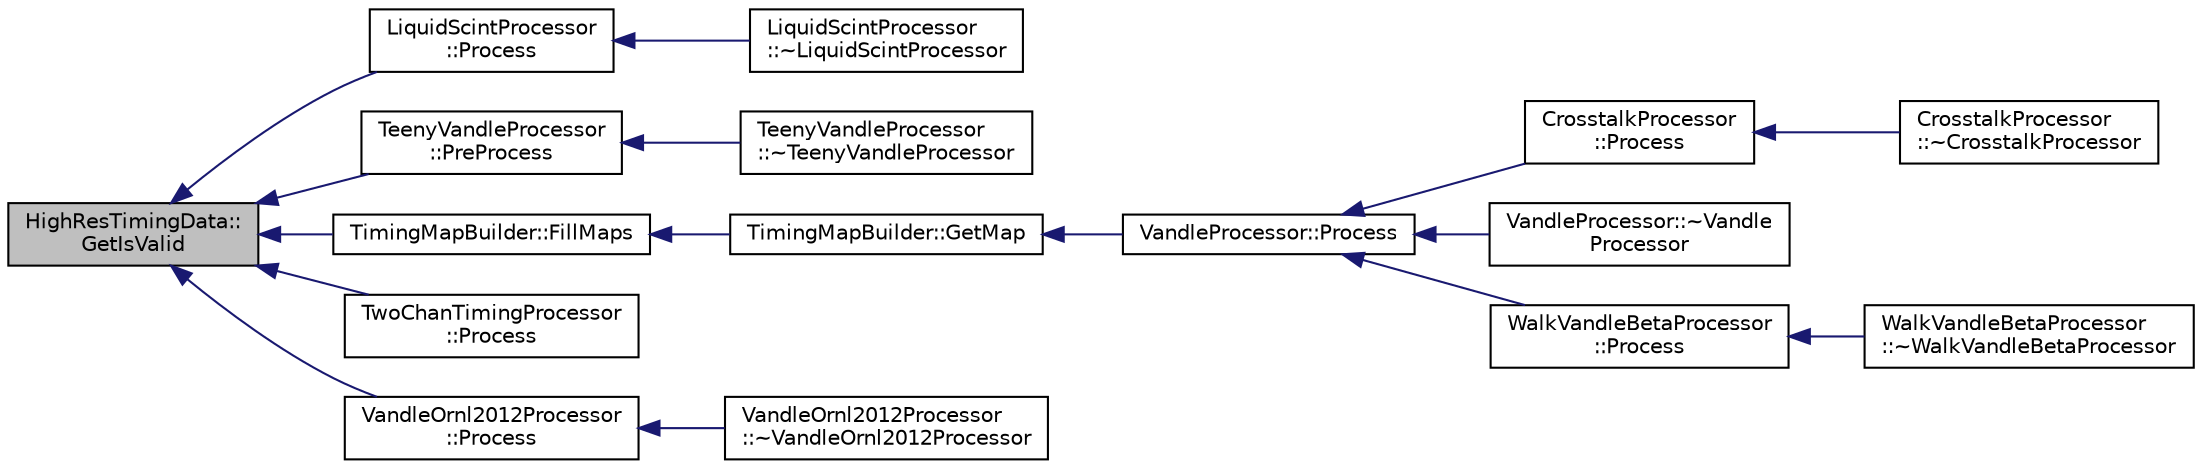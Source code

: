 digraph "HighResTimingData::GetIsValid"
{
  edge [fontname="Helvetica",fontsize="10",labelfontname="Helvetica",labelfontsize="10"];
  node [fontname="Helvetica",fontsize="10",shape=record];
  rankdir="LR";
  Node1 [label="HighResTimingData::\lGetIsValid",height=0.2,width=0.4,color="black", fillcolor="grey75", style="filled", fontcolor="black"];
  Node1 -> Node2 [dir="back",color="midnightblue",fontsize="10",style="solid",fontname="Helvetica"];
  Node2 [label="LiquidScintProcessor\l::Process",height=0.2,width=0.4,color="black", fillcolor="white", style="filled",URL="$d7/d6b/class_liquid_scint_processor.html#a6e1f7662a1362e5c14275c9a13388231"];
  Node2 -> Node3 [dir="back",color="midnightblue",fontsize="10",style="solid",fontname="Helvetica"];
  Node3 [label="LiquidScintProcessor\l::~LiquidScintProcessor",height=0.2,width=0.4,color="black", fillcolor="white", style="filled",URL="$d7/d6b/class_liquid_scint_processor.html#a4d89e8c3779a6903973b8313b063ceb1"];
  Node1 -> Node4 [dir="back",color="midnightblue",fontsize="10",style="solid",fontname="Helvetica"];
  Node4 [label="TeenyVandleProcessor\l::PreProcess",height=0.2,width=0.4,color="black", fillcolor="white", style="filled",URL="$d3/d5e/class_teeny_vandle_processor.html#a01b193b7a00b5bbc2d0b35ccc0f34d82"];
  Node4 -> Node5 [dir="back",color="midnightblue",fontsize="10",style="solid",fontname="Helvetica"];
  Node5 [label="TeenyVandleProcessor\l::~TeenyVandleProcessor",height=0.2,width=0.4,color="black", fillcolor="white", style="filled",URL="$d3/d5e/class_teeny_vandle_processor.html#ace84b3cc48debac1892f4fa954adafbd"];
  Node1 -> Node6 [dir="back",color="midnightblue",fontsize="10",style="solid",fontname="Helvetica"];
  Node6 [label="TimingMapBuilder::FillMaps",height=0.2,width=0.4,color="black", fillcolor="white", style="filled",URL="$dd/dcd/class_timing_map_builder.html#afd32696516ef5999dc7293ae8ea4835b"];
  Node6 -> Node7 [dir="back",color="midnightblue",fontsize="10",style="solid",fontname="Helvetica"];
  Node7 [label="TimingMapBuilder::GetMap",height=0.2,width=0.4,color="black", fillcolor="white", style="filled",URL="$dd/dcd/class_timing_map_builder.html#a5ad30423496d0aa122c64d85b91a3d93"];
  Node7 -> Node8 [dir="back",color="midnightblue",fontsize="10",style="solid",fontname="Helvetica"];
  Node8 [label="VandleProcessor::Process",height=0.2,width=0.4,color="black", fillcolor="white", style="filled",URL="$db/d21/class_vandle_processor.html#ac50169b4e140313d1a5a2ce6032dc6af"];
  Node8 -> Node9 [dir="back",color="midnightblue",fontsize="10",style="solid",fontname="Helvetica"];
  Node9 [label="CrosstalkProcessor\l::Process",height=0.2,width=0.4,color="black", fillcolor="white", style="filled",URL="$de/d3c/class_crosstalk_processor.html#a641e3912de9f8d9f2a9bf4e902429723"];
  Node9 -> Node10 [dir="back",color="midnightblue",fontsize="10",style="solid",fontname="Helvetica"];
  Node10 [label="CrosstalkProcessor\l::~CrosstalkProcessor",height=0.2,width=0.4,color="black", fillcolor="white", style="filled",URL="$de/d3c/class_crosstalk_processor.html#a974ad94596916e6d24e863dcbec1058c"];
  Node8 -> Node11 [dir="back",color="midnightblue",fontsize="10",style="solid",fontname="Helvetica"];
  Node11 [label="VandleProcessor::~Vandle\lProcessor",height=0.2,width=0.4,color="black", fillcolor="white", style="filled",URL="$db/d21/class_vandle_processor.html#adeb801d12cbeb4a4426b7d2f5ee522cd",tooltip="Default Destructor */. "];
  Node8 -> Node12 [dir="back",color="midnightblue",fontsize="10",style="solid",fontname="Helvetica"];
  Node12 [label="WalkVandleBetaProcessor\l::Process",height=0.2,width=0.4,color="black", fillcolor="white", style="filled",URL="$d0/d80/class_walk_vandle_beta_processor.html#a191e1076d68a81dde827459dd3374124"];
  Node12 -> Node13 [dir="back",color="midnightblue",fontsize="10",style="solid",fontname="Helvetica"];
  Node13 [label="WalkVandleBetaProcessor\l::~WalkVandleBetaProcessor",height=0.2,width=0.4,color="black", fillcolor="white", style="filled",URL="$d0/d80/class_walk_vandle_beta_processor.html#a4b72d8b893fa03ac656780d152640428"];
  Node1 -> Node14 [dir="back",color="midnightblue",fontsize="10",style="solid",fontname="Helvetica"];
  Node14 [label="TwoChanTimingProcessor\l::Process",height=0.2,width=0.4,color="black", fillcolor="white", style="filled",URL="$d8/db5/class_two_chan_timing_processor.html#a82918c06d018d83020afc1bdd3486e6a"];
  Node1 -> Node15 [dir="back",color="midnightblue",fontsize="10",style="solid",fontname="Helvetica"];
  Node15 [label="VandleOrnl2012Processor\l::Process",height=0.2,width=0.4,color="black", fillcolor="white", style="filled",URL="$d1/dd7/class_vandle_ornl2012_processor.html#a05b7477fad0d6614e01ca86cb9cff0bf"];
  Node15 -> Node16 [dir="back",color="midnightblue",fontsize="10",style="solid",fontname="Helvetica"];
  Node16 [label="VandleOrnl2012Processor\l::~VandleOrnl2012Processor",height=0.2,width=0.4,color="black", fillcolor="white", style="filled",URL="$d1/dd7/class_vandle_ornl2012_processor.html#a394c47ec126f1be6ca5ef7dc5ce305d1"];
}
